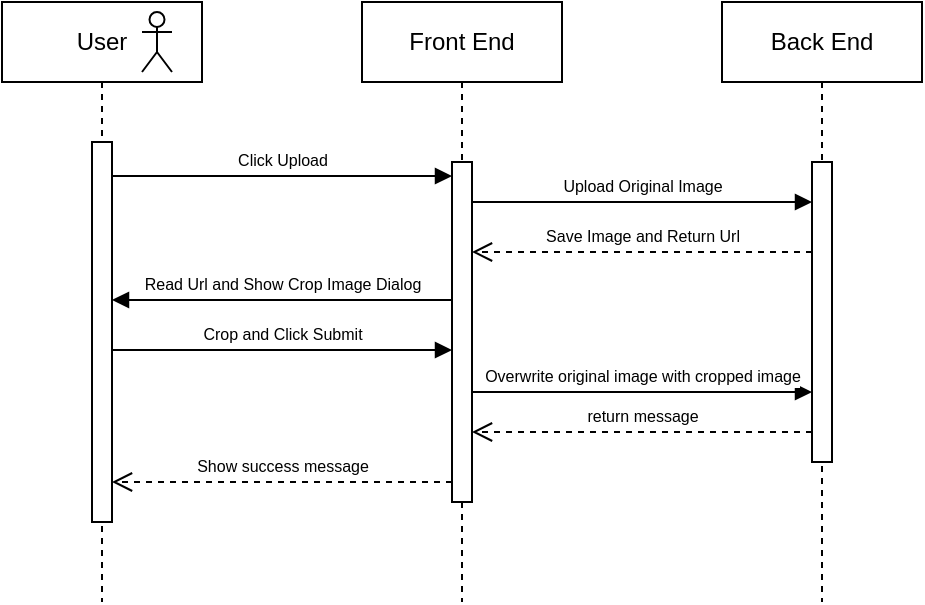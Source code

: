 <mxfile version="24.2.5" type="device">
  <diagram name="Page-1" id="2YBvvXClWsGukQMizWep">
    <mxGraphModel dx="891" dy="580" grid="1" gridSize="10" guides="1" tooltips="1" connect="1" arrows="1" fold="1" page="1" pageScale="1" pageWidth="850" pageHeight="1100" math="0" shadow="0">
      <root>
        <mxCell id="0" />
        <mxCell id="1" parent="0" />
        <mxCell id="aM9ryv3xv72pqoxQDRHE-1" value="User" style="shape=umlLifeline;perimeter=lifelinePerimeter;whiteSpace=wrap;html=1;container=0;dropTarget=0;collapsible=0;recursiveResize=0;outlineConnect=0;portConstraint=eastwest;newEdgeStyle={&quot;edgeStyle&quot;:&quot;elbowEdgeStyle&quot;,&quot;elbow&quot;:&quot;vertical&quot;,&quot;curved&quot;:0,&quot;rounded&quot;:0};" parent="1" vertex="1">
          <mxGeometry x="40" y="40" width="100" height="300" as="geometry" />
        </mxCell>
        <mxCell id="aM9ryv3xv72pqoxQDRHE-2" value="" style="html=1;points=[];perimeter=orthogonalPerimeter;outlineConnect=0;targetShapes=umlLifeline;portConstraint=eastwest;newEdgeStyle={&quot;edgeStyle&quot;:&quot;elbowEdgeStyle&quot;,&quot;elbow&quot;:&quot;vertical&quot;,&quot;curved&quot;:0,&quot;rounded&quot;:0};" parent="aM9ryv3xv72pqoxQDRHE-1" vertex="1">
          <mxGeometry x="45" y="70" width="10" height="190" as="geometry" />
        </mxCell>
        <mxCell id="aM9ryv3xv72pqoxQDRHE-5" value="Front End" style="shape=umlLifeline;perimeter=lifelinePerimeter;whiteSpace=wrap;html=1;container=0;dropTarget=0;collapsible=0;recursiveResize=0;outlineConnect=0;portConstraint=eastwest;newEdgeStyle={&quot;edgeStyle&quot;:&quot;elbowEdgeStyle&quot;,&quot;elbow&quot;:&quot;vertical&quot;,&quot;curved&quot;:0,&quot;rounded&quot;:0};" parent="1" vertex="1">
          <mxGeometry x="220" y="40" width="100" height="300" as="geometry" />
        </mxCell>
        <mxCell id="aM9ryv3xv72pqoxQDRHE-6" value="" style="html=1;points=[];perimeter=orthogonalPerimeter;outlineConnect=0;targetShapes=umlLifeline;portConstraint=eastwest;newEdgeStyle={&quot;edgeStyle&quot;:&quot;elbowEdgeStyle&quot;,&quot;elbow&quot;:&quot;vertical&quot;,&quot;curved&quot;:0,&quot;rounded&quot;:0};" parent="aM9ryv3xv72pqoxQDRHE-5" vertex="1">
          <mxGeometry x="45" y="80" width="10" height="170" as="geometry" />
        </mxCell>
        <mxCell id="aM9ryv3xv72pqoxQDRHE-8" value="&lt;font style=&quot;font-size: 8px;&quot;&gt;Show success message&lt;/font&gt;" style="html=1;verticalAlign=bottom;endArrow=open;dashed=1;endSize=8;edgeStyle=elbowEdgeStyle;elbow=vertical;curved=0;rounded=0;" parent="1" source="aM9ryv3xv72pqoxQDRHE-6" target="aM9ryv3xv72pqoxQDRHE-2" edge="1">
          <mxGeometry relative="1" as="geometry">
            <mxPoint x="195" y="205" as="targetPoint" />
            <Array as="points">
              <mxPoint x="190" y="280" />
            </Array>
          </mxGeometry>
        </mxCell>
        <mxCell id="D889DH9RulvNGQhMoTQ8-1" value="Back End" style="shape=umlLifeline;perimeter=lifelinePerimeter;whiteSpace=wrap;html=1;container=0;dropTarget=0;collapsible=0;recursiveResize=0;outlineConnect=0;portConstraint=eastwest;newEdgeStyle={&quot;edgeStyle&quot;:&quot;elbowEdgeStyle&quot;,&quot;elbow&quot;:&quot;vertical&quot;,&quot;curved&quot;:0,&quot;rounded&quot;:0};" parent="1" vertex="1">
          <mxGeometry x="400" y="40" width="100" height="300" as="geometry" />
        </mxCell>
        <mxCell id="D889DH9RulvNGQhMoTQ8-2" value="" style="html=1;points=[];perimeter=orthogonalPerimeter;outlineConnect=0;targetShapes=umlLifeline;portConstraint=eastwest;newEdgeStyle={&quot;edgeStyle&quot;:&quot;elbowEdgeStyle&quot;,&quot;elbow&quot;:&quot;vertical&quot;,&quot;curved&quot;:0,&quot;rounded&quot;:0};" parent="D889DH9RulvNGQhMoTQ8-1" vertex="1">
          <mxGeometry x="45" y="80" width="10" height="150" as="geometry" />
        </mxCell>
        <mxCell id="D889DH9RulvNGQhMoTQ8-3" value="" style="shape=umlActor;verticalLabelPosition=bottom;verticalAlign=top;html=1;outlineConnect=0;" parent="1" vertex="1">
          <mxGeometry x="110" y="45" width="15" height="30" as="geometry" />
        </mxCell>
        <mxCell id="D889DH9RulvNGQhMoTQ8-4" value="&lt;font style=&quot;font-size: 8px;&quot;&gt;Upload Original Image&lt;/font&gt;" style="html=1;verticalAlign=bottom;endArrow=block;edgeStyle=elbowEdgeStyle;elbow=vertical;curved=0;rounded=0;" parent="1" source="aM9ryv3xv72pqoxQDRHE-6" target="D889DH9RulvNGQhMoTQ8-2" edge="1">
          <mxGeometry relative="1" as="geometry">
            <mxPoint x="310" y="130" as="sourcePoint" />
            <Array as="points">
              <mxPoint x="350" y="140" />
              <mxPoint x="395" y="130" />
            </Array>
            <mxPoint x="440" y="130" as="targetPoint" />
          </mxGeometry>
        </mxCell>
        <mxCell id="0Sk2B6mtArZWiZiBEMRQ-7" value="&lt;font style=&quot;font-size: 8px;&quot;&gt;Click Upload&lt;/font&gt;" style="html=1;verticalAlign=bottom;endArrow=block;edgeStyle=elbowEdgeStyle;elbow=vertical;curved=0;rounded=0;" edge="1" parent="1">
          <mxGeometry relative="1" as="geometry">
            <mxPoint x="95" y="127" as="sourcePoint" />
            <Array as="points">
              <mxPoint x="220" y="127" />
              <mxPoint x="180" y="127" />
            </Array>
            <mxPoint x="265" y="127" as="targetPoint" />
          </mxGeometry>
        </mxCell>
        <mxCell id="0Sk2B6mtArZWiZiBEMRQ-8" value="&lt;font style=&quot;font-size: 8px;&quot;&gt;Crop and Click Submit&lt;/font&gt;" style="html=1;verticalAlign=bottom;endArrow=block;edgeStyle=elbowEdgeStyle;elbow=vertical;curved=0;rounded=0;" edge="1" parent="1">
          <mxGeometry relative="1" as="geometry">
            <mxPoint x="95" y="214" as="sourcePoint" />
            <Array as="points">
              <mxPoint x="220" y="214" />
              <mxPoint x="180" y="214" />
            </Array>
            <mxPoint x="265" y="214" as="targetPoint" />
          </mxGeometry>
        </mxCell>
        <mxCell id="0Sk2B6mtArZWiZiBEMRQ-10" value="&lt;font style=&quot;font-size: 8px;&quot;&gt;Read Url and Show Crop Image Dialog&lt;/font&gt;" style="html=1;verticalAlign=bottom;endArrow=block;edgeStyle=elbowEdgeStyle;elbow=vertical;curved=0;rounded=0;" edge="1" parent="1">
          <mxGeometry x="0.477" relative="1" as="geometry">
            <mxPoint x="110" y="189" as="sourcePoint" />
            <Array as="points">
              <mxPoint x="265" y="189" />
              <mxPoint x="195" y="189" />
            </Array>
            <mxPoint x="95" y="189" as="targetPoint" />
            <mxPoint as="offset" />
          </mxGeometry>
        </mxCell>
        <mxCell id="0Sk2B6mtArZWiZiBEMRQ-11" value="&lt;font style=&quot;font-size: 8px;&quot;&gt;Save Image and Return Url&lt;/font&gt;" style="html=1;verticalAlign=bottom;endArrow=open;dashed=1;endSize=8;edgeStyle=elbowEdgeStyle;elbow=vertical;curved=0;rounded=0;" edge="1" parent="1">
          <mxGeometry relative="1" as="geometry">
            <mxPoint x="275" y="165" as="targetPoint" />
            <Array as="points">
              <mxPoint x="370" y="165" />
            </Array>
            <mxPoint x="445" y="165" as="sourcePoint" />
          </mxGeometry>
        </mxCell>
        <mxCell id="0Sk2B6mtArZWiZiBEMRQ-12" value="&lt;font style=&quot;font-size: 8px;&quot;&gt;Overwrite original image with cropped image&lt;/font&gt;" style="html=1;verticalAlign=bottom;endArrow=block;edgeStyle=elbowEdgeStyle;elbow=vertical;curved=0;rounded=0;" edge="1" parent="1">
          <mxGeometry relative="1" as="geometry">
            <mxPoint x="275" y="235" as="sourcePoint" />
            <Array as="points">
              <mxPoint x="400" y="235" />
              <mxPoint x="360" y="235" />
            </Array>
            <mxPoint x="445" y="235" as="targetPoint" />
          </mxGeometry>
        </mxCell>
        <mxCell id="0Sk2B6mtArZWiZiBEMRQ-13" value="&lt;font style=&quot;font-size: 8px;&quot;&gt;return message&lt;/font&gt;" style="html=1;verticalAlign=bottom;endArrow=open;dashed=1;endSize=8;edgeStyle=elbowEdgeStyle;elbow=vertical;curved=0;rounded=0;" edge="1" parent="1">
          <mxGeometry relative="1" as="geometry">
            <mxPoint x="275" y="255" as="targetPoint" />
            <Array as="points">
              <mxPoint x="370" y="255" />
            </Array>
            <mxPoint x="445" y="255" as="sourcePoint" />
          </mxGeometry>
        </mxCell>
      </root>
    </mxGraphModel>
  </diagram>
</mxfile>

